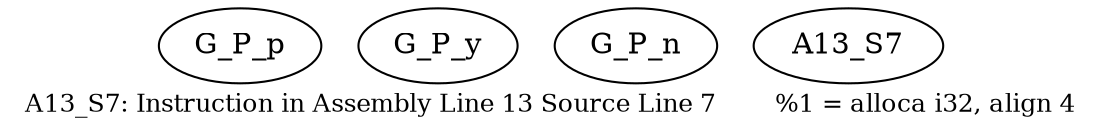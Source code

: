 digraph{
	node [ ]
	edge [ ]
	G_P_p [ ]
	G_P_y [ ]
	G_P_n [ ]
	A13_S7 [ ]
	label = "A13_S7: Instruction in Assembly Line 13 Source Line 7	%1 = alloca i32, align 4"	fontsize = "12"
}